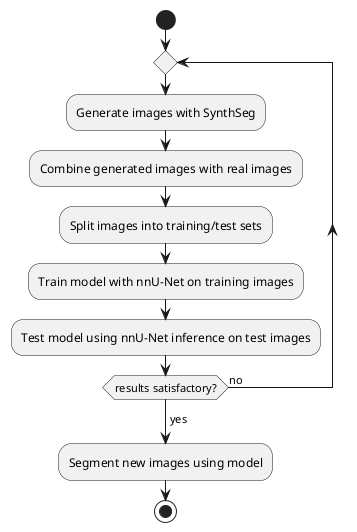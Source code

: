 @startuml
'https://plantuml.com/activity-diagram-beta

start
repeat
    :Generate images with SynthSeg;
    :Combine generated images with real images;
    :Split images into training/test sets;
    :Train model with nnU-Net on training images;
    :Test model using nnU-Net inference on test images;
repeat while (results satisfactory?) is (no)
->yes;
:Segment new images using model;
stop

@enduml
